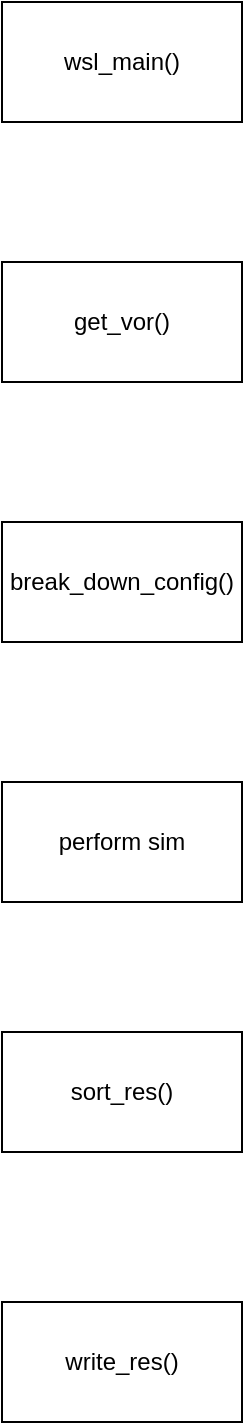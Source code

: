 <mxfile version="13.1.3">
    <diagram id="6hGFLwfOUW9BJ-s0fimq" name="Page-1">
        <mxGraphModel dx="291" dy="473" grid="1" gridSize="10" guides="1" tooltips="1" connect="1" arrows="1" fold="1" page="1" pageScale="1" pageWidth="827" pageHeight="1169" math="0" shadow="0">
            <root>
                <mxCell id="0"/>
                <mxCell id="1" parent="0"/>
                <mxCell id="2" value="wsl_main()" style="rounded=0;whiteSpace=wrap;html=1;" vertex="1" parent="1">
                    <mxGeometry x="80" y="70" width="120" height="60" as="geometry"/>
                </mxCell>
                <mxCell id="3" value="get_vor()" style="rounded=0;whiteSpace=wrap;html=1;" vertex="1" parent="1">
                    <mxGeometry x="80" y="200" width="120" height="60" as="geometry"/>
                </mxCell>
                <mxCell id="4" value="break_down_config()" style="rounded=0;whiteSpace=wrap;html=1;" vertex="1" parent="1">
                    <mxGeometry x="80" y="330" width="120" height="60" as="geometry"/>
                </mxCell>
                <mxCell id="5" value="perform sim" style="rounded=0;whiteSpace=wrap;html=1;" vertex="1" parent="1">
                    <mxGeometry x="80" y="460" width="120" height="60" as="geometry"/>
                </mxCell>
                <mxCell id="6" value="sort_res()" style="rounded=0;whiteSpace=wrap;html=1;" vertex="1" parent="1">
                    <mxGeometry x="80" y="585" width="120" height="60" as="geometry"/>
                </mxCell>
                <mxCell id="7" value="write_res()" style="rounded=0;whiteSpace=wrap;html=1;" vertex="1" parent="1">
                    <mxGeometry x="80" y="720" width="120" height="60" as="geometry"/>
                </mxCell>
            </root>
        </mxGraphModel>
    </diagram>
</mxfile>